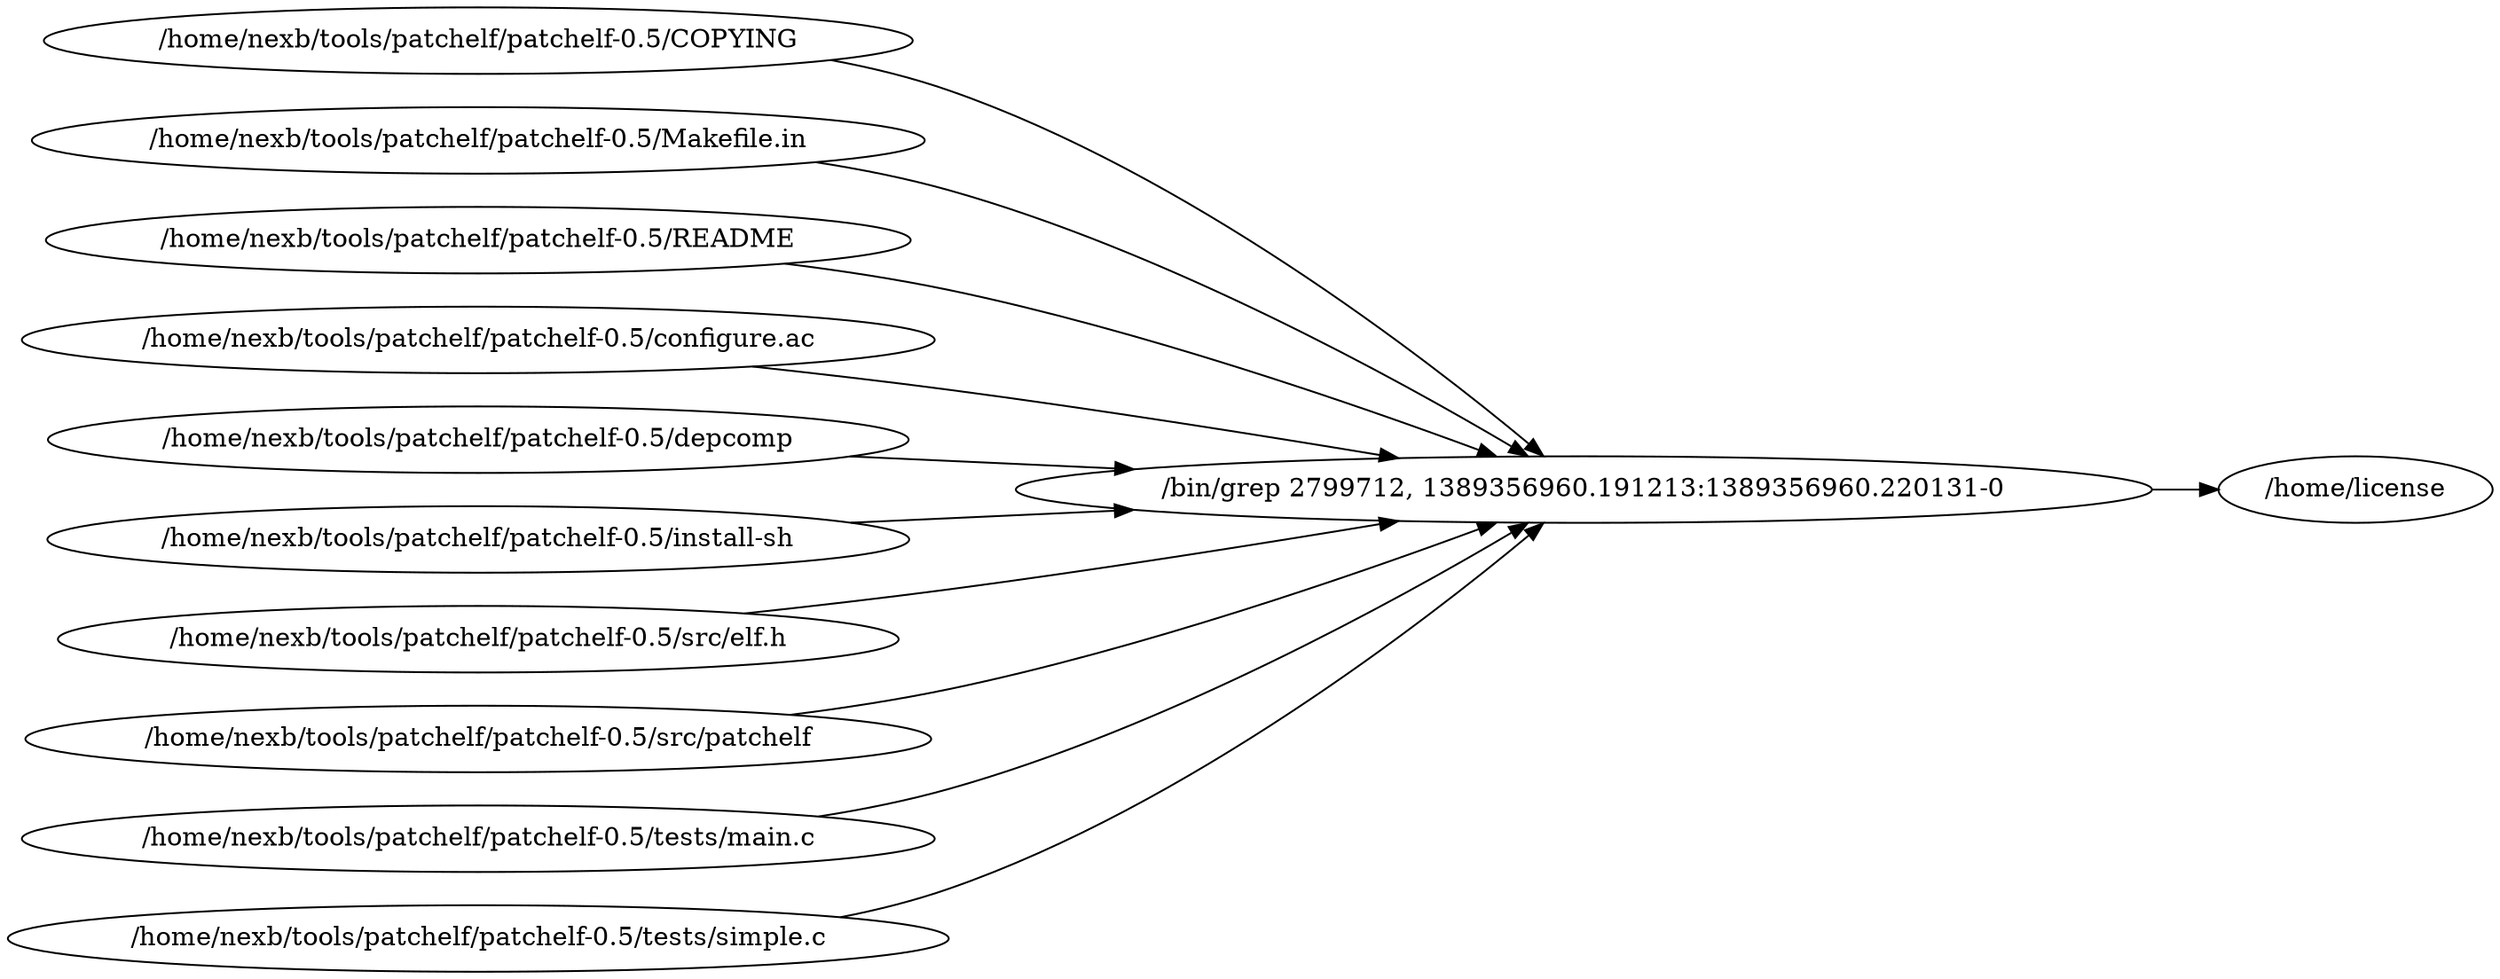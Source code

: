 digraph G {
rankdir="LR";
	"/bin/grep 2799712, 1389356960.191213:1389356960.220131-0" [];
	"/home/license" [];
	"/home/nexb/tools/patchelf/patchelf-0.5/COPYING" [];
	"/home/nexb/tools/patchelf/patchelf-0.5/Makefile.in" [];
	"/home/nexb/tools/patchelf/patchelf-0.5/README" [];
	"/home/nexb/tools/patchelf/patchelf-0.5/configure.ac" [];
	"/home/nexb/tools/patchelf/patchelf-0.5/depcomp" [];
	"/home/nexb/tools/patchelf/patchelf-0.5/install-sh" [];
	"/home/nexb/tools/patchelf/patchelf-0.5/src/elf.h" [];
	"/home/nexb/tools/patchelf/patchelf-0.5/src/patchelf" [];
	"/home/nexb/tools/patchelf/patchelf-0.5/tests/main.c" [];
	"/home/nexb/tools/patchelf/patchelf-0.5/tests/simple.c" [];
	"/bin/grep 2799712, 1389356960.191213:1389356960.220131-0" -> "/home/license" [];
	"/home/nexb/tools/patchelf/patchelf-0.5/COPYING" -> "/bin/grep 2799712, 1389356960.191213:1389356960.220131-0" [];
	"/home/nexb/tools/patchelf/patchelf-0.5/Makefile.in" -> "/bin/grep 2799712, 1389356960.191213:1389356960.220131-0" [];
	"/home/nexb/tools/patchelf/patchelf-0.5/README" -> "/bin/grep 2799712, 1389356960.191213:1389356960.220131-0" [];
	"/home/nexb/tools/patchelf/patchelf-0.5/configure.ac" -> "/bin/grep 2799712, 1389356960.191213:1389356960.220131-0" [];
	"/home/nexb/tools/patchelf/patchelf-0.5/depcomp" -> "/bin/grep 2799712, 1389356960.191213:1389356960.220131-0" [];
	"/home/nexb/tools/patchelf/patchelf-0.5/install-sh" -> "/bin/grep 2799712, 1389356960.191213:1389356960.220131-0" [];
	"/home/nexb/tools/patchelf/patchelf-0.5/src/elf.h" -> "/bin/grep 2799712, 1389356960.191213:1389356960.220131-0" [];
	"/home/nexb/tools/patchelf/patchelf-0.5/src/patchelf" -> "/bin/grep 2799712, 1389356960.191213:1389356960.220131-0" [];
	"/home/nexb/tools/patchelf/patchelf-0.5/tests/main.c" -> "/bin/grep 2799712, 1389356960.191213:1389356960.220131-0" [];
	"/home/nexb/tools/patchelf/patchelf-0.5/tests/simple.c" -> "/bin/grep 2799712, 1389356960.191213:1389356960.220131-0" [];
}
